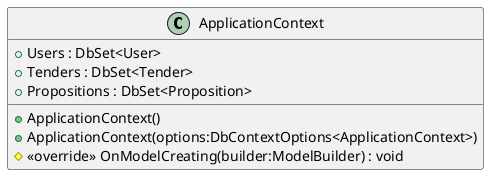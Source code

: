 @startuml
class ApplicationContext {
    + Users : DbSet<User> 
    + Tenders : DbSet<Tender> 
    + Propositions : DbSet<Proposition> 
    + ApplicationContext()
    + ApplicationContext(options:DbContextOptions<ApplicationContext>)
    # <<override>> OnModelCreating(builder:ModelBuilder) : void
}
@enduml
